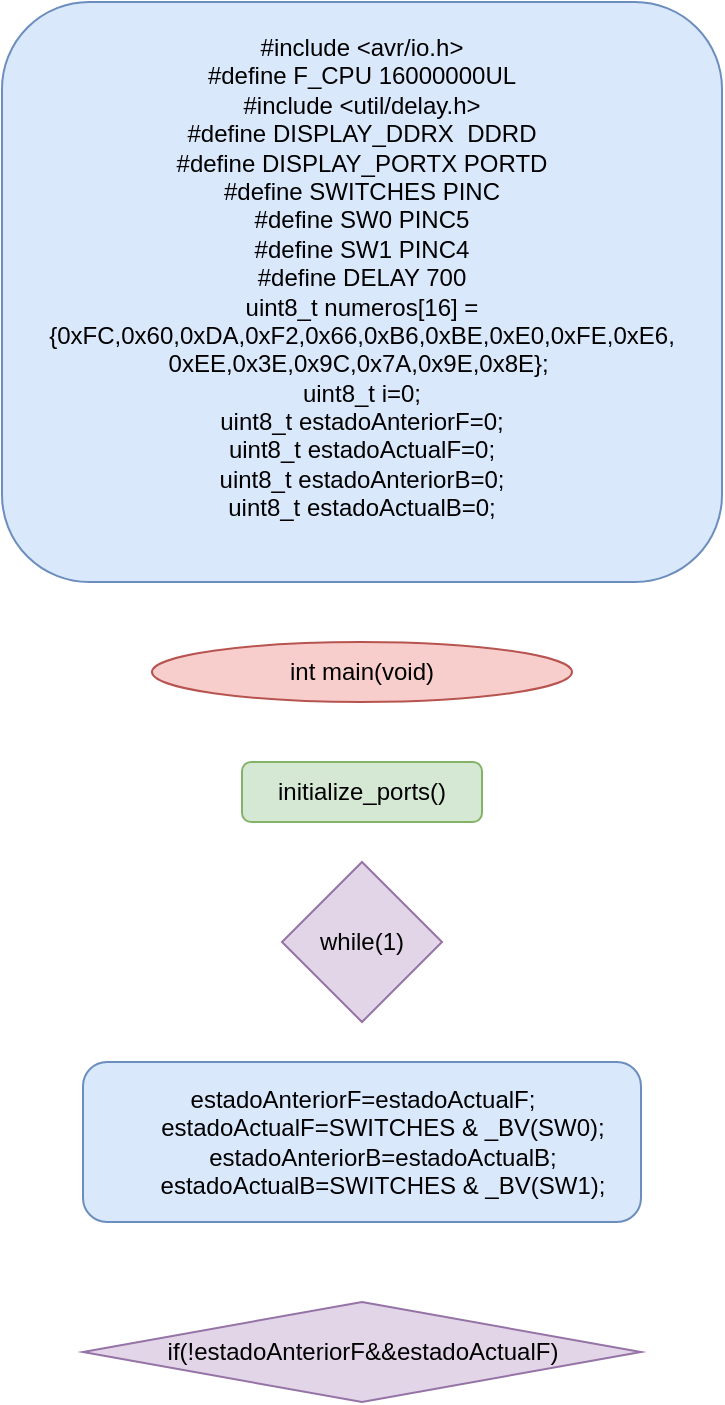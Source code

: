 <mxfile version="21.1.4" type="github">
  <diagram name="Page-1" id="HkDu7gjWSROrkeivNhid">
    <mxGraphModel dx="843" dy="470" grid="1" gridSize="10" guides="1" tooltips="1" connect="1" arrows="1" fold="1" page="1" pageScale="1" pageWidth="827" pageHeight="1169" math="0" shadow="0">
      <root>
        <mxCell id="0" />
        <mxCell id="1" parent="0" />
        <mxCell id="3t5YOAK3ZG443mUEY7-4-1" value="#include &amp;lt;avr/io.h&amp;gt; &lt;br&gt;#define F_CPU 16000000UL&lt;br&gt;#include &amp;lt;util/delay.h&amp;gt;&lt;br&gt;&lt;div&gt;#define DISPLAY_DDRX&amp;nbsp; DDRD&lt;/div&gt;&lt;div&gt;#define DISPLAY_PORTX PORTD&lt;/div&gt;&lt;div&gt;#define SWITCHES PINC&lt;/div&gt;&lt;div&gt;#define SW0 PINC5&lt;/div&gt;&lt;div&gt;#define SW1 PINC4&lt;/div&gt;&lt;div&gt;#define DELAY 700&lt;br&gt;&lt;/div&gt;&lt;div&gt;&lt;div&gt;uint8_t numeros[16] = {0xFC,0x60,0xDA,0xF2,0x66,0xB6,0xBE,0xE0,0xFE,0xE6, 0xEE,0x3E,0x9C,0x7A,0x9E,0x8E};&amp;nbsp;&lt;/div&gt;&lt;div&gt;uint8_t i=0;&lt;/div&gt;&lt;/div&gt;&lt;div&gt;&lt;div&gt;uint8_t estadoAnteriorF=0;&lt;/div&gt;&lt;div&gt;uint8_t estadoActualF=0;&lt;/div&gt;&lt;div&gt;uint8_t estadoAnteriorB=0;&lt;/div&gt;&lt;div&gt;uint8_t estadoActualB=0;&lt;/div&gt;&lt;/div&gt;&lt;div&gt;&lt;br&gt;&lt;/div&gt;" style="rounded=1;whiteSpace=wrap;html=1;fillColor=#dae8fc;strokeColor=#6c8ebf;" vertex="1" parent="1">
          <mxGeometry x="281" y="10" width="360" height="290" as="geometry" />
        </mxCell>
        <mxCell id="3t5YOAK3ZG443mUEY7-4-2" value="int main(void)" style="ellipse;whiteSpace=wrap;html=1;fillColor=#f8cecc;strokeColor=#b85450;" vertex="1" parent="1">
          <mxGeometry x="356" y="330" width="210" height="30" as="geometry" />
        </mxCell>
        <mxCell id="3t5YOAK3ZG443mUEY7-4-3" value="initialize_ports()" style="rounded=1;whiteSpace=wrap;html=1;fillColor=#d5e8d4;strokeColor=#82b366;" vertex="1" parent="1">
          <mxGeometry x="401" y="390" width="120" height="30" as="geometry" />
        </mxCell>
        <mxCell id="3t5YOAK3ZG443mUEY7-4-4" value="while(1)" style="rhombus;whiteSpace=wrap;html=1;fillColor=#e1d5e7;strokeColor=#9673a6;" vertex="1" parent="1">
          <mxGeometry x="421" y="440" width="80" height="80" as="geometry" />
        </mxCell>
        <mxCell id="3t5YOAK3ZG443mUEY7-4-6" value="estadoAnteriorF=estadoActualF;&#xa;      estadoActualF=SWITCHES &amp; _BV(SW0);&#xa;      estadoAnteriorB=estadoActualB;&#xa;      estadoActualB=SWITCHES &amp; _BV(SW1);" style="rounded=1;whiteSpace=wrap;html=1;fillColor=#dae8fc;strokeColor=#6c8ebf;" vertex="1" parent="1">
          <mxGeometry x="321.5" y="540" width="279" height="80" as="geometry" />
        </mxCell>
        <mxCell id="3t5YOAK3ZG443mUEY7-4-7" value="if(!estadoAnteriorF&amp;amp;&amp;amp;estadoActualF)" style="rhombus;whiteSpace=wrap;html=1;fillColor=#e1d5e7;strokeColor=#9673a6;" vertex="1" parent="1">
          <mxGeometry x="321.5" y="660" width="279" height="50" as="geometry" />
        </mxCell>
      </root>
    </mxGraphModel>
  </diagram>
</mxfile>
